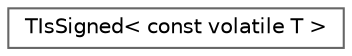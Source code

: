 digraph "Graphical Class Hierarchy"
{
 // INTERACTIVE_SVG=YES
 // LATEX_PDF_SIZE
  bgcolor="transparent";
  edge [fontname=Helvetica,fontsize=10,labelfontname=Helvetica,labelfontsize=10];
  node [fontname=Helvetica,fontsize=10,shape=box,height=0.2,width=0.4];
  rankdir="LR";
  Node0 [id="Node000000",label="TIsSigned\< const volatile T \>",height=0.2,width=0.4,color="grey40", fillcolor="white", style="filled",URL="$dd/d05/structTIsSigned_3_01const_01volatile_01T_01_4.html",tooltip=" "];
}
